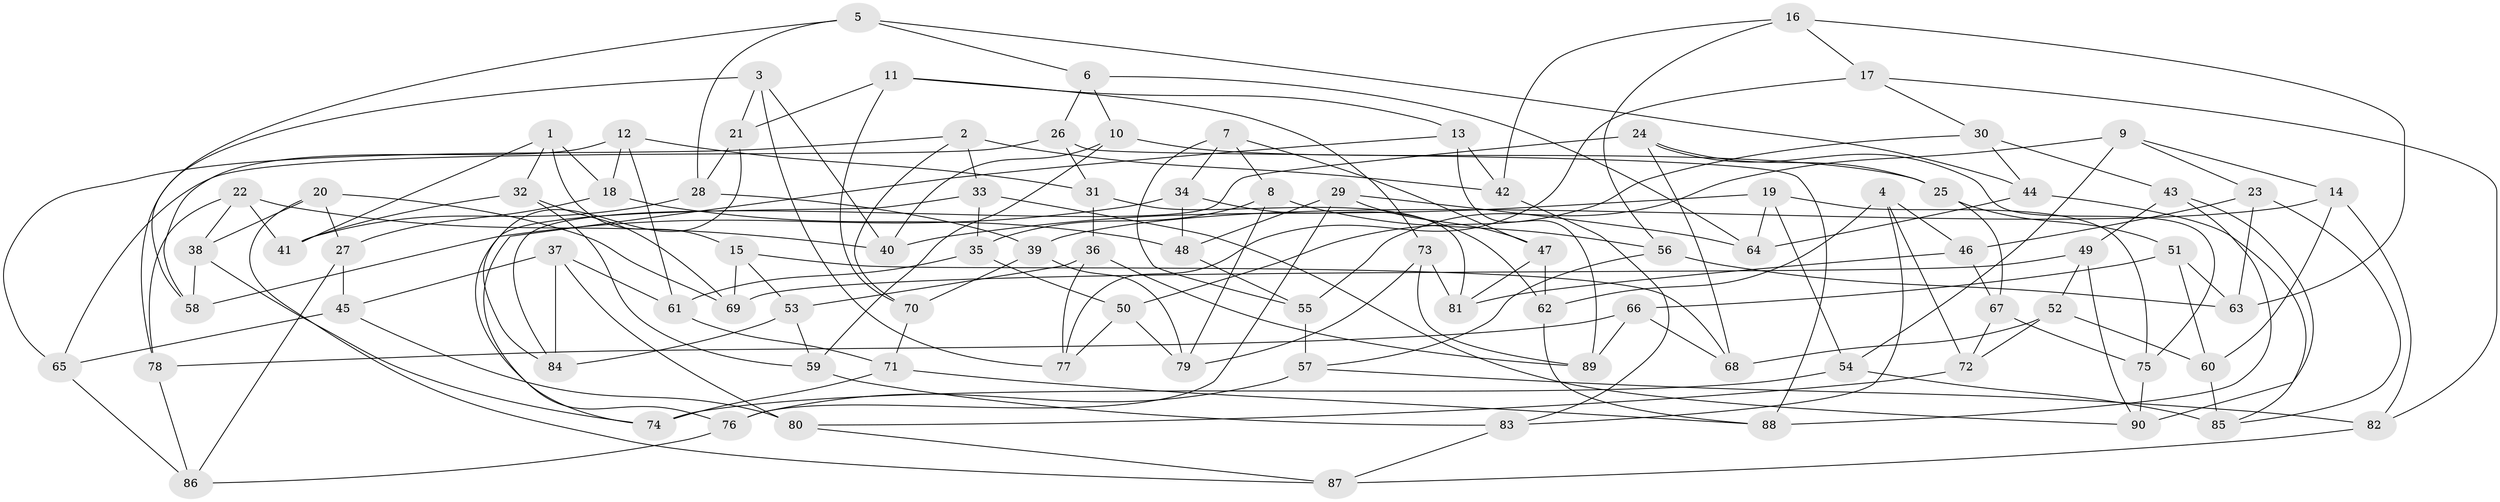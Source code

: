 // coarse degree distribution, {9: 0.1111111111111111, 8: 0.044444444444444446, 10: 0.06666666666666667, 3: 0.2222222222222222, 4: 0.5111111111111111, 11: 0.022222222222222223, 6: 0.022222222222222223}
// Generated by graph-tools (version 1.1) at 2025/53/03/04/25 22:53:33]
// undirected, 90 vertices, 180 edges
graph export_dot {
  node [color=gray90,style=filled];
  1;
  2;
  3;
  4;
  5;
  6;
  7;
  8;
  9;
  10;
  11;
  12;
  13;
  14;
  15;
  16;
  17;
  18;
  19;
  20;
  21;
  22;
  23;
  24;
  25;
  26;
  27;
  28;
  29;
  30;
  31;
  32;
  33;
  34;
  35;
  36;
  37;
  38;
  39;
  40;
  41;
  42;
  43;
  44;
  45;
  46;
  47;
  48;
  49;
  50;
  51;
  52;
  53;
  54;
  55;
  56;
  57;
  58;
  59;
  60;
  61;
  62;
  63;
  64;
  65;
  66;
  67;
  68;
  69;
  70;
  71;
  72;
  73;
  74;
  75;
  76;
  77;
  78;
  79;
  80;
  81;
  82;
  83;
  84;
  85;
  86;
  87;
  88;
  89;
  90;
  1 -- 41;
  1 -- 32;
  1 -- 18;
  1 -- 15;
  2 -- 65;
  2 -- 42;
  2 -- 33;
  2 -- 70;
  3 -- 78;
  3 -- 40;
  3 -- 21;
  3 -- 77;
  4 -- 46;
  4 -- 72;
  4 -- 83;
  4 -- 62;
  5 -- 44;
  5 -- 6;
  5 -- 58;
  5 -- 28;
  6 -- 26;
  6 -- 64;
  6 -- 10;
  7 -- 47;
  7 -- 8;
  7 -- 34;
  7 -- 55;
  8 -- 56;
  8 -- 79;
  8 -- 35;
  9 -- 55;
  9 -- 23;
  9 -- 54;
  9 -- 14;
  10 -- 40;
  10 -- 25;
  10 -- 59;
  11 -- 21;
  11 -- 70;
  11 -- 13;
  11 -- 73;
  12 -- 61;
  12 -- 58;
  12 -- 18;
  12 -- 31;
  13 -- 42;
  13 -- 76;
  13 -- 89;
  14 -- 82;
  14 -- 39;
  14 -- 60;
  15 -- 53;
  15 -- 68;
  15 -- 69;
  16 -- 42;
  16 -- 56;
  16 -- 63;
  16 -- 17;
  17 -- 30;
  17 -- 77;
  17 -- 82;
  18 -- 48;
  18 -- 27;
  19 -- 40;
  19 -- 75;
  19 -- 54;
  19 -- 64;
  20 -- 87;
  20 -- 38;
  20 -- 27;
  20 -- 69;
  21 -- 28;
  21 -- 84;
  22 -- 78;
  22 -- 41;
  22 -- 40;
  22 -- 38;
  23 -- 46;
  23 -- 85;
  23 -- 63;
  24 -- 75;
  24 -- 68;
  24 -- 25;
  24 -- 84;
  25 -- 67;
  25 -- 51;
  26 -- 31;
  26 -- 65;
  26 -- 88;
  27 -- 86;
  27 -- 45;
  28 -- 41;
  28 -- 39;
  29 -- 76;
  29 -- 47;
  29 -- 48;
  29 -- 64;
  30 -- 44;
  30 -- 50;
  30 -- 43;
  31 -- 81;
  31 -- 36;
  32 -- 69;
  32 -- 59;
  32 -- 41;
  33 -- 90;
  33 -- 35;
  33 -- 74;
  34 -- 58;
  34 -- 48;
  34 -- 62;
  35 -- 50;
  35 -- 61;
  36 -- 77;
  36 -- 53;
  36 -- 89;
  37 -- 80;
  37 -- 45;
  37 -- 61;
  37 -- 84;
  38 -- 74;
  38 -- 58;
  39 -- 79;
  39 -- 70;
  42 -- 83;
  43 -- 88;
  43 -- 49;
  43 -- 90;
  44 -- 64;
  44 -- 85;
  45 -- 80;
  45 -- 65;
  46 -- 81;
  46 -- 67;
  47 -- 62;
  47 -- 81;
  48 -- 55;
  49 -- 69;
  49 -- 90;
  49 -- 52;
  50 -- 79;
  50 -- 77;
  51 -- 66;
  51 -- 60;
  51 -- 63;
  52 -- 72;
  52 -- 68;
  52 -- 60;
  53 -- 59;
  53 -- 84;
  54 -- 74;
  54 -- 85;
  55 -- 57;
  56 -- 63;
  56 -- 57;
  57 -- 82;
  57 -- 76;
  59 -- 83;
  60 -- 85;
  61 -- 71;
  62 -- 88;
  65 -- 86;
  66 -- 78;
  66 -- 89;
  66 -- 68;
  67 -- 75;
  67 -- 72;
  70 -- 71;
  71 -- 74;
  71 -- 88;
  72 -- 80;
  73 -- 89;
  73 -- 79;
  73 -- 81;
  75 -- 90;
  76 -- 86;
  78 -- 86;
  80 -- 87;
  82 -- 87;
  83 -- 87;
}
